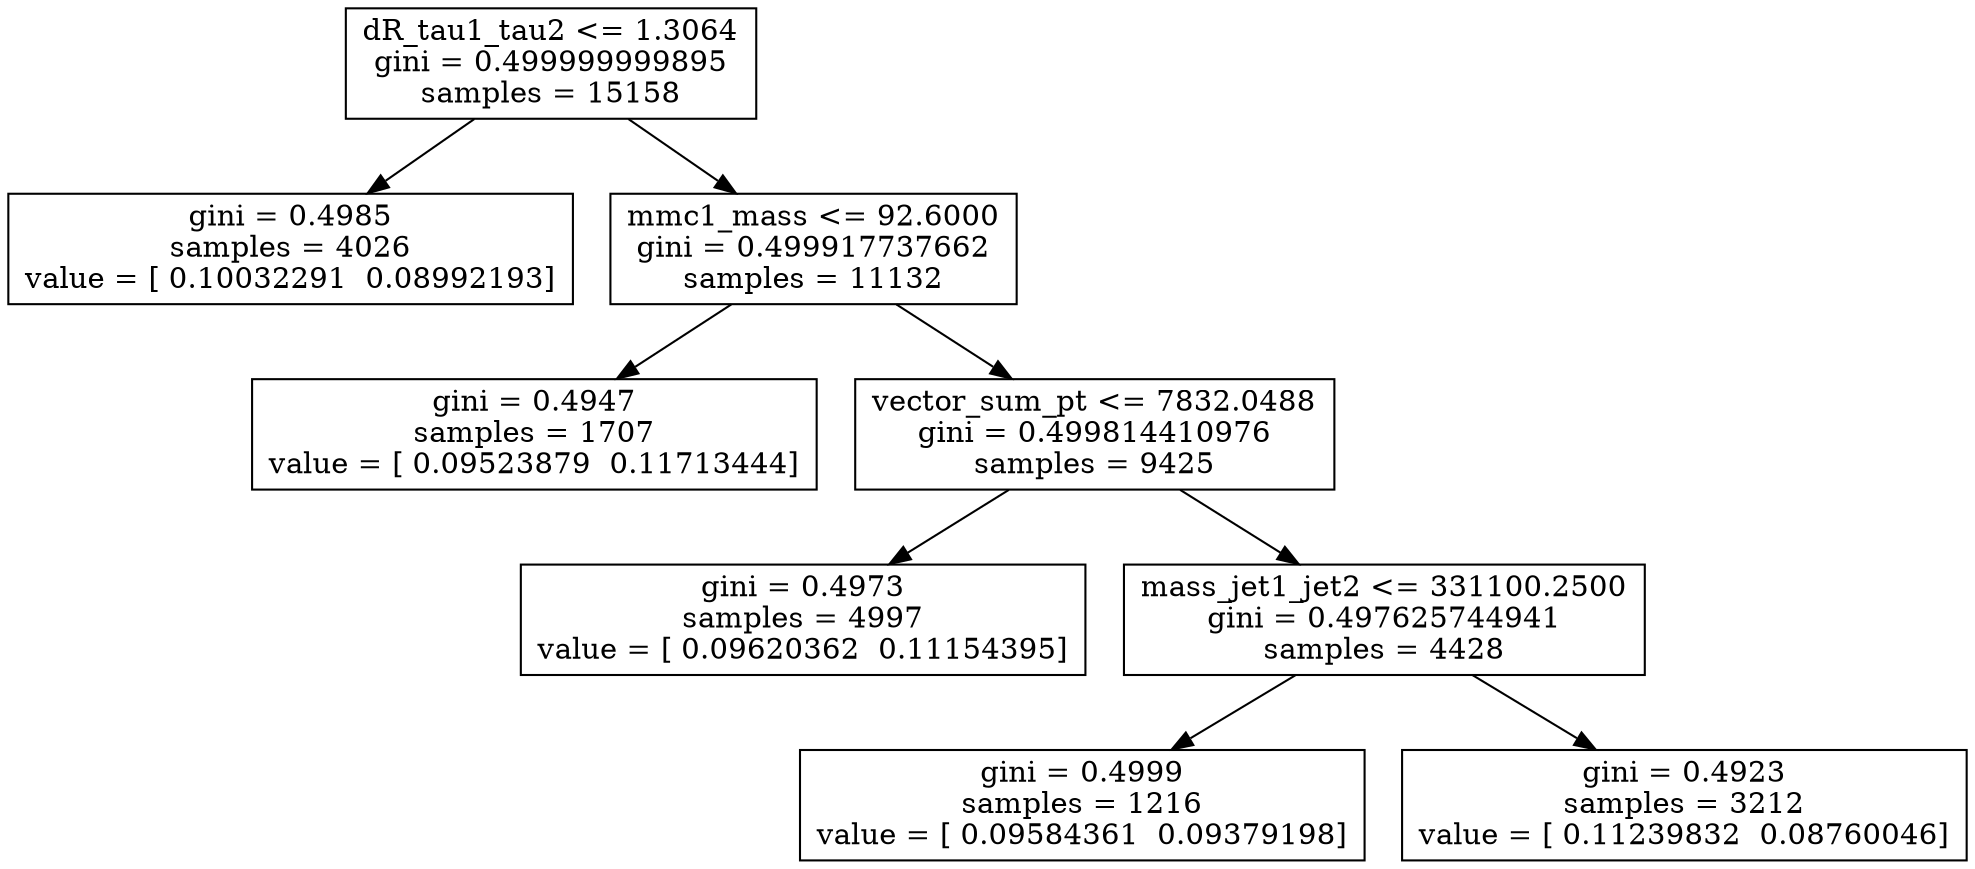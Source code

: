 digraph Tree {
0 [label="dR_tau1_tau2 <= 1.3064\ngini = 0.499999999895\nsamples = 15158", shape="box"] ;
1 [label="gini = 0.4985\nsamples = 4026\nvalue = [ 0.10032291  0.08992193]", shape="box"] ;
0 -> 1 ;
2 [label="mmc1_mass <= 92.6000\ngini = 0.499917737662\nsamples = 11132", shape="box"] ;
0 -> 2 ;
3 [label="gini = 0.4947\nsamples = 1707\nvalue = [ 0.09523879  0.11713444]", shape="box"] ;
2 -> 3 ;
4 [label="vector_sum_pt <= 7832.0488\ngini = 0.499814410976\nsamples = 9425", shape="box"] ;
2 -> 4 ;
5 [label="gini = 0.4973\nsamples = 4997\nvalue = [ 0.09620362  0.11154395]", shape="box"] ;
4 -> 5 ;
6 [label="mass_jet1_jet2 <= 331100.2500\ngini = 0.497625744941\nsamples = 4428", shape="box"] ;
4 -> 6 ;
7 [label="gini = 0.4999\nsamples = 1216\nvalue = [ 0.09584361  0.09379198]", shape="box"] ;
6 -> 7 ;
8 [label="gini = 0.4923\nsamples = 3212\nvalue = [ 0.11239832  0.08760046]", shape="box"] ;
6 -> 8 ;
}
